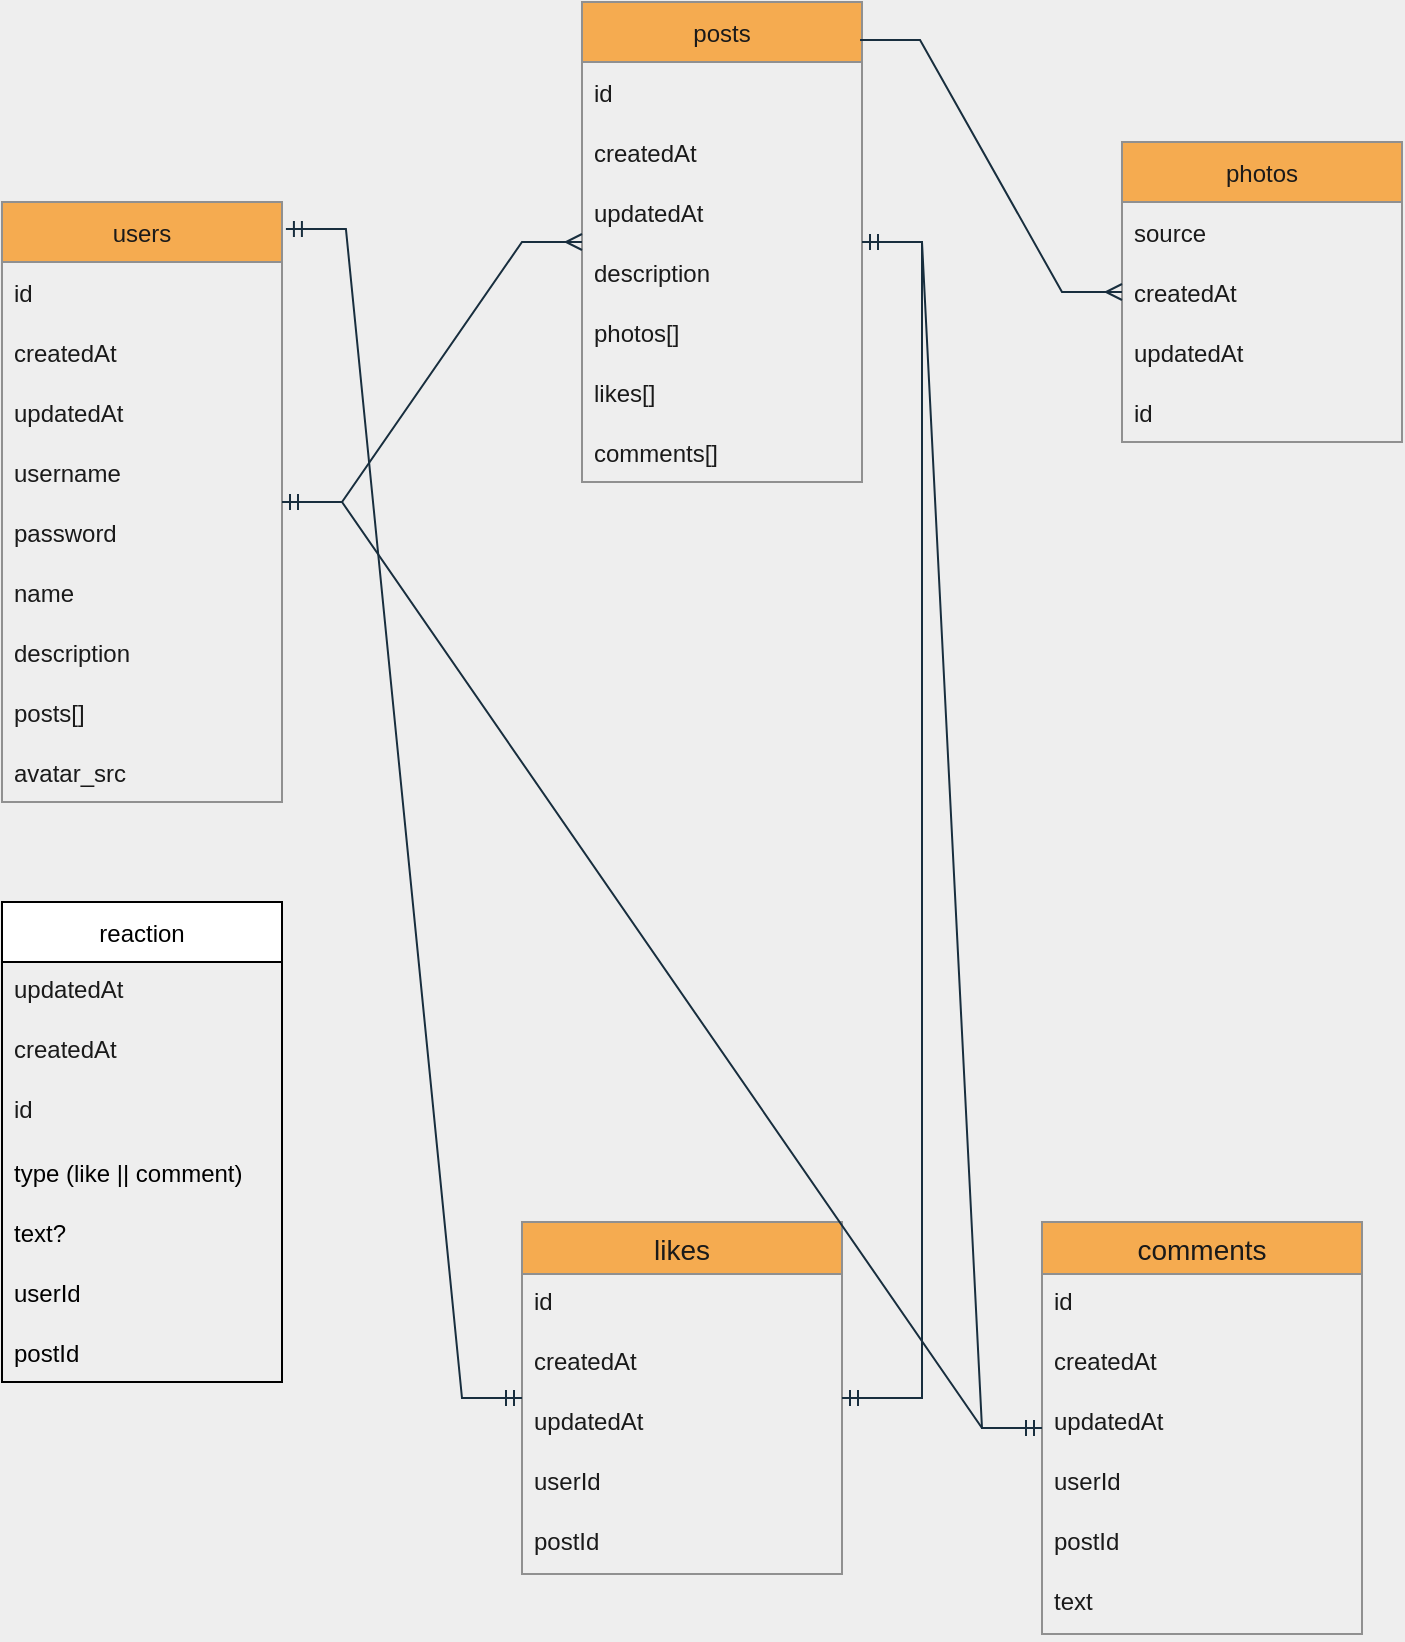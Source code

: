 <mxfile version="20.0.2" type="device"><diagram id="XSpPJZZev7P2pNYowEhM" name="Page-1"><mxGraphModel dx="1422" dy="757" grid="1" gridSize="10" guides="1" tooltips="1" connect="1" arrows="1" fold="1" page="1" pageScale="1" pageWidth="827" pageHeight="1169" background="#EEEEEE" math="0" shadow="0"><root><mxCell id="0"/><mxCell id="1" parent="0"/><mxCell id="GXcVKiYNcz16EQzBfq3T-1" value="users" style="swimlane;fontStyle=0;childLayout=stackLayout;horizontal=1;startSize=30;horizontalStack=0;resizeParent=1;resizeParentMax=0;resizeLast=0;collapsible=1;marginBottom=0;fillColor=#F5AB50;strokeColor=#909090;fontColor=#1A1A1A;" parent="1" vertex="1"><mxGeometry x="80" y="240" width="140" height="300" as="geometry"/></mxCell><mxCell id="GXcVKiYNcz16EQzBfq3T-2" value="id" style="text;strokeColor=none;fillColor=none;align=left;verticalAlign=middle;spacingLeft=4;spacingRight=4;overflow=hidden;points=[[0,0.5],[1,0.5]];portConstraint=eastwest;rotatable=0;fontColor=#1A1A1A;" parent="GXcVKiYNcz16EQzBfq3T-1" vertex="1"><mxGeometry y="30" width="140" height="30" as="geometry"/></mxCell><mxCell id="GXcVKiYNcz16EQzBfq3T-3" value="createdAt" style="text;strokeColor=none;fillColor=none;align=left;verticalAlign=middle;spacingLeft=4;spacingRight=4;overflow=hidden;points=[[0,0.5],[1,0.5]];portConstraint=eastwest;rotatable=0;fontColor=#1A1A1A;" parent="GXcVKiYNcz16EQzBfq3T-1" vertex="1"><mxGeometry y="60" width="140" height="30" as="geometry"/></mxCell><mxCell id="GXcVKiYNcz16EQzBfq3T-4" value="updatedAt" style="text;strokeColor=none;fillColor=none;align=left;verticalAlign=middle;spacingLeft=4;spacingRight=4;overflow=hidden;points=[[0,0.5],[1,0.5]];portConstraint=eastwest;rotatable=0;fontColor=#1A1A1A;" parent="GXcVKiYNcz16EQzBfq3T-1" vertex="1"><mxGeometry y="90" width="140" height="30" as="geometry"/></mxCell><mxCell id="GXcVKiYNcz16EQzBfq3T-5" value="username" style="text;strokeColor=none;fillColor=none;align=left;verticalAlign=middle;spacingLeft=4;spacingRight=4;overflow=hidden;points=[[0,0.5],[1,0.5]];portConstraint=eastwest;rotatable=0;fontColor=#1A1A1A;" parent="GXcVKiYNcz16EQzBfq3T-1" vertex="1"><mxGeometry y="120" width="140" height="30" as="geometry"/></mxCell><mxCell id="GXcVKiYNcz16EQzBfq3T-6" value="password" style="text;strokeColor=none;fillColor=none;align=left;verticalAlign=middle;spacingLeft=4;spacingRight=4;overflow=hidden;points=[[0,0.5],[1,0.5]];portConstraint=eastwest;rotatable=0;fontColor=#1A1A1A;" parent="GXcVKiYNcz16EQzBfq3T-1" vertex="1"><mxGeometry y="150" width="140" height="30" as="geometry"/></mxCell><mxCell id="GXcVKiYNcz16EQzBfq3T-7" value="name" style="text;strokeColor=none;fillColor=none;align=left;verticalAlign=middle;spacingLeft=4;spacingRight=4;overflow=hidden;points=[[0,0.5],[1,0.5]];portConstraint=eastwest;rotatable=0;fontColor=#1A1A1A;" parent="GXcVKiYNcz16EQzBfq3T-1" vertex="1"><mxGeometry y="180" width="140" height="30" as="geometry"/></mxCell><mxCell id="GXcVKiYNcz16EQzBfq3T-8" value="description" style="text;strokeColor=none;fillColor=none;align=left;verticalAlign=middle;spacingLeft=4;spacingRight=4;overflow=hidden;points=[[0,0.5],[1,0.5]];portConstraint=eastwest;rotatable=0;fontColor=#1A1A1A;" parent="GXcVKiYNcz16EQzBfq3T-1" vertex="1"><mxGeometry y="210" width="140" height="30" as="geometry"/></mxCell><mxCell id="GXcVKiYNcz16EQzBfq3T-10" value="posts[]" style="text;strokeColor=none;fillColor=none;align=left;verticalAlign=middle;spacingLeft=4;spacingRight=4;overflow=hidden;points=[[0,0.5],[1,0.5]];portConstraint=eastwest;rotatable=0;fontColor=#1A1A1A;" parent="GXcVKiYNcz16EQzBfq3T-1" vertex="1"><mxGeometry y="240" width="140" height="30" as="geometry"/></mxCell><mxCell id="GXcVKiYNcz16EQzBfq3T-17" value="avatar_src" style="text;strokeColor=none;fillColor=none;align=left;verticalAlign=middle;spacingLeft=4;spacingRight=4;overflow=hidden;points=[[0,0.5],[1,0.5]];portConstraint=eastwest;rotatable=0;fontColor=#1A1A1A;" parent="GXcVKiYNcz16EQzBfq3T-1" vertex="1"><mxGeometry y="270" width="140" height="30" as="geometry"/></mxCell><mxCell id="GXcVKiYNcz16EQzBfq3T-11" value="posts" style="swimlane;fontStyle=0;childLayout=stackLayout;horizontal=1;startSize=30;horizontalStack=0;resizeParent=1;resizeParentMax=0;resizeLast=0;collapsible=1;marginBottom=0;fillColor=#F5AB50;strokeColor=#909090;fontColor=#1A1A1A;" parent="1" vertex="1"><mxGeometry x="370" y="140" width="140" height="240" as="geometry"/></mxCell><mxCell id="GXcVKiYNcz16EQzBfq3T-15" value="id" style="text;strokeColor=none;fillColor=none;align=left;verticalAlign=middle;spacingLeft=4;spacingRight=4;overflow=hidden;points=[[0,0.5],[1,0.5]];portConstraint=eastwest;rotatable=0;fontColor=#1A1A1A;" parent="GXcVKiYNcz16EQzBfq3T-11" vertex="1"><mxGeometry y="30" width="140" height="30" as="geometry"/></mxCell><mxCell id="GXcVKiYNcz16EQzBfq3T-13" value="createdAt" style="text;strokeColor=none;fillColor=none;align=left;verticalAlign=middle;spacingLeft=4;spacingRight=4;overflow=hidden;points=[[0,0.5],[1,0.5]];portConstraint=eastwest;rotatable=0;fontColor=#1A1A1A;" parent="GXcVKiYNcz16EQzBfq3T-11" vertex="1"><mxGeometry y="60" width="140" height="30" as="geometry"/></mxCell><mxCell id="GXcVKiYNcz16EQzBfq3T-14" value="updatedAt" style="text;strokeColor=none;fillColor=none;align=left;verticalAlign=middle;spacingLeft=4;spacingRight=4;overflow=hidden;points=[[0,0.5],[1,0.5]];portConstraint=eastwest;rotatable=0;fontColor=#1A1A1A;" parent="GXcVKiYNcz16EQzBfq3T-11" vertex="1"><mxGeometry y="90" width="140" height="30" as="geometry"/></mxCell><mxCell id="GXcVKiYNcz16EQzBfq3T-16" value="description" style="text;strokeColor=none;fillColor=none;align=left;verticalAlign=middle;spacingLeft=4;spacingRight=4;overflow=hidden;points=[[0,0.5],[1,0.5]];portConstraint=eastwest;rotatable=0;fontColor=#1A1A1A;" parent="GXcVKiYNcz16EQzBfq3T-11" vertex="1"><mxGeometry y="120" width="140" height="30" as="geometry"/></mxCell><mxCell id="GXcVKiYNcz16EQzBfq3T-18" value="photos[]" style="text;strokeColor=none;fillColor=none;align=left;verticalAlign=middle;spacingLeft=4;spacingRight=4;overflow=hidden;points=[[0,0.5],[1,0.5]];portConstraint=eastwest;rotatable=0;fontColor=#1A1A1A;" parent="GXcVKiYNcz16EQzBfq3T-11" vertex="1"><mxGeometry y="150" width="140" height="30" as="geometry"/></mxCell><mxCell id="GXcVKiYNcz16EQzBfq3T-19" value="likes[]" style="text;strokeColor=none;fillColor=none;align=left;verticalAlign=middle;spacingLeft=4;spacingRight=4;overflow=hidden;points=[[0,0.5],[1,0.5]];portConstraint=eastwest;rotatable=0;fontColor=#1A1A1A;" parent="GXcVKiYNcz16EQzBfq3T-11" vertex="1"><mxGeometry y="180" width="140" height="30" as="geometry"/></mxCell><mxCell id="GXcVKiYNcz16EQzBfq3T-38" value="comments[]" style="text;strokeColor=none;fillColor=none;align=left;verticalAlign=middle;spacingLeft=4;spacingRight=4;overflow=hidden;points=[[0,0.5],[1,0.5]];portConstraint=eastwest;rotatable=0;fontColor=#1A1A1A;" parent="GXcVKiYNcz16EQzBfq3T-11" vertex="1"><mxGeometry y="210" width="140" height="30" as="geometry"/></mxCell><mxCell id="GXcVKiYNcz16EQzBfq3T-20" value="photos" style="swimlane;fontStyle=0;childLayout=stackLayout;horizontal=1;startSize=30;horizontalStack=0;resizeParent=1;resizeParentMax=0;resizeLast=0;collapsible=1;marginBottom=0;fillColor=#F5AB50;strokeColor=#909090;fontColor=#1A1A1A;" parent="1" vertex="1"><mxGeometry x="640" y="210" width="140" height="150" as="geometry"/></mxCell><mxCell id="GXcVKiYNcz16EQzBfq3T-21" value="source" style="text;strokeColor=none;fillColor=none;align=left;verticalAlign=middle;spacingLeft=4;spacingRight=4;overflow=hidden;points=[[0,0.5],[1,0.5]];portConstraint=eastwest;rotatable=0;fontColor=#1A1A1A;" parent="GXcVKiYNcz16EQzBfq3T-20" vertex="1"><mxGeometry y="30" width="140" height="30" as="geometry"/></mxCell><mxCell id="GXcVKiYNcz16EQzBfq3T-22" value="createdAt" style="text;strokeColor=none;fillColor=none;align=left;verticalAlign=middle;spacingLeft=4;spacingRight=4;overflow=hidden;points=[[0,0.5],[1,0.5]];portConstraint=eastwest;rotatable=0;fontColor=#1A1A1A;" parent="GXcVKiYNcz16EQzBfq3T-20" vertex="1"><mxGeometry y="60" width="140" height="30" as="geometry"/></mxCell><mxCell id="GXcVKiYNcz16EQzBfq3T-23" value="updatedAt" style="text;strokeColor=none;fillColor=none;align=left;verticalAlign=middle;spacingLeft=4;spacingRight=4;overflow=hidden;points=[[0,0.5],[1,0.5]];portConstraint=eastwest;rotatable=0;fontColor=#1A1A1A;" parent="GXcVKiYNcz16EQzBfq3T-20" vertex="1"><mxGeometry y="90" width="140" height="30" as="geometry"/></mxCell><mxCell id="GXcVKiYNcz16EQzBfq3T-24" value="id" style="text;strokeColor=none;fillColor=none;align=left;verticalAlign=middle;spacingLeft=4;spacingRight=4;overflow=hidden;points=[[0,0.5],[1,0.5]];portConstraint=eastwest;rotatable=0;fontColor=#1A1A1A;" parent="GXcVKiYNcz16EQzBfq3T-20" vertex="1"><mxGeometry y="120" width="140" height="30" as="geometry"/></mxCell><mxCell id="GXcVKiYNcz16EQzBfq3T-29" value="" style="edgeStyle=entityRelationEdgeStyle;fontSize=12;html=1;endArrow=ERmany;rounded=0;exitX=0.993;exitY=0.079;exitDx=0;exitDy=0;exitPerimeter=0;labelBackgroundColor=#EEEEEE;strokeColor=#182E3E;fontColor=#1A1A1A;" parent="1" source="GXcVKiYNcz16EQzBfq3T-11" target="GXcVKiYNcz16EQzBfq3T-20" edge="1"><mxGeometry width="100" height="100" relative="1" as="geometry"><mxPoint x="360" y="440" as="sourcePoint"/><mxPoint x="460" y="340" as="targetPoint"/></mxGeometry></mxCell><mxCell id="GXcVKiYNcz16EQzBfq3T-30" value="likes" style="swimlane;fontStyle=0;childLayout=stackLayout;horizontal=1;startSize=26;horizontalStack=0;resizeParent=1;resizeParentMax=0;resizeLast=0;collapsible=1;marginBottom=0;align=center;fontSize=14;fillColor=#F5AB50;strokeColor=#909090;fontColor=#1A1A1A;" parent="1" vertex="1"><mxGeometry x="340" y="750" width="160" height="176" as="geometry"/></mxCell><mxCell id="GXcVKiYNcz16EQzBfq3T-31" value="id" style="text;strokeColor=none;fillColor=none;spacingLeft=4;spacingRight=4;overflow=hidden;rotatable=0;points=[[0,0.5],[1,0.5]];portConstraint=eastwest;fontSize=12;fontColor=#1A1A1A;" parent="GXcVKiYNcz16EQzBfq3T-30" vertex="1"><mxGeometry y="26" width="160" height="30" as="geometry"/></mxCell><mxCell id="GXcVKiYNcz16EQzBfq3T-32" value="createdAt" style="text;strokeColor=none;fillColor=none;spacingLeft=4;spacingRight=4;overflow=hidden;rotatable=0;points=[[0,0.5],[1,0.5]];portConstraint=eastwest;fontSize=12;fontColor=#1A1A1A;" parent="GXcVKiYNcz16EQzBfq3T-30" vertex="1"><mxGeometry y="56" width="160" height="30" as="geometry"/></mxCell><mxCell id="GXcVKiYNcz16EQzBfq3T-33" value="updatedAt" style="text;strokeColor=none;fillColor=none;spacingLeft=4;spacingRight=4;overflow=hidden;rotatable=0;points=[[0,0.5],[1,0.5]];portConstraint=eastwest;fontSize=12;fontColor=#1A1A1A;" parent="GXcVKiYNcz16EQzBfq3T-30" vertex="1"><mxGeometry y="86" width="160" height="30" as="geometry"/></mxCell><mxCell id="GXcVKiYNcz16EQzBfq3T-34" value="userId" style="text;strokeColor=none;fillColor=none;spacingLeft=4;spacingRight=4;overflow=hidden;rotatable=0;points=[[0,0.5],[1,0.5]];portConstraint=eastwest;fontSize=12;fontColor=#1A1A1A;" parent="GXcVKiYNcz16EQzBfq3T-30" vertex="1"><mxGeometry y="116" width="160" height="30" as="geometry"/></mxCell><mxCell id="GXcVKiYNcz16EQzBfq3T-35" value="postId" style="text;strokeColor=none;fillColor=none;spacingLeft=4;spacingRight=4;overflow=hidden;rotatable=0;points=[[0,0.5],[1,0.5]];portConstraint=eastwest;fontSize=12;fontColor=#1A1A1A;" parent="GXcVKiYNcz16EQzBfq3T-30" vertex="1"><mxGeometry y="146" width="160" height="30" as="geometry"/></mxCell><mxCell id="GXcVKiYNcz16EQzBfq3T-36" value="" style="edgeStyle=entityRelationEdgeStyle;fontSize=12;html=1;endArrow=ERmandOne;startArrow=ERmandOne;rounded=0;labelBackgroundColor=#EEEEEE;strokeColor=#182E3E;fontColor=#1A1A1A;" parent="1" source="GXcVKiYNcz16EQzBfq3T-11" target="GXcVKiYNcz16EQzBfq3T-30" edge="1"><mxGeometry width="100" height="100" relative="1" as="geometry"><mxPoint x="360" y="440" as="sourcePoint"/><mxPoint x="460" y="340" as="targetPoint"/></mxGeometry></mxCell><mxCell id="GXcVKiYNcz16EQzBfq3T-37" value="" style="edgeStyle=entityRelationEdgeStyle;fontSize=12;html=1;endArrow=ERmandOne;startArrow=ERmandOne;rounded=0;exitX=1.014;exitY=0.045;exitDx=0;exitDy=0;exitPerimeter=0;labelBackgroundColor=#EEEEEE;strokeColor=#182E3E;fontColor=#1A1A1A;" parent="1" source="GXcVKiYNcz16EQzBfq3T-1" target="GXcVKiYNcz16EQzBfq3T-30" edge="1"><mxGeometry width="100" height="100" relative="1" as="geometry"><mxPoint x="360" y="540" as="sourcePoint"/><mxPoint x="460" y="440" as="targetPoint"/></mxGeometry></mxCell><mxCell id="GXcVKiYNcz16EQzBfq3T-39" value="comments" style="swimlane;fontStyle=0;childLayout=stackLayout;horizontal=1;startSize=26;horizontalStack=0;resizeParent=1;resizeParentMax=0;resizeLast=0;collapsible=1;marginBottom=0;align=center;fontSize=14;fillColor=#F5AB50;strokeColor=#909090;fontColor=#1A1A1A;" parent="1" vertex="1"><mxGeometry x="600" y="750" width="160" height="206" as="geometry"/></mxCell><mxCell id="GXcVKiYNcz16EQzBfq3T-40" value="id" style="text;strokeColor=none;fillColor=none;spacingLeft=4;spacingRight=4;overflow=hidden;rotatable=0;points=[[0,0.5],[1,0.5]];portConstraint=eastwest;fontSize=12;fontColor=#1A1A1A;" parent="GXcVKiYNcz16EQzBfq3T-39" vertex="1"><mxGeometry y="26" width="160" height="30" as="geometry"/></mxCell><mxCell id="GXcVKiYNcz16EQzBfq3T-41" value="createdAt" style="text;strokeColor=none;fillColor=none;spacingLeft=4;spacingRight=4;overflow=hidden;rotatable=0;points=[[0,0.5],[1,0.5]];portConstraint=eastwest;fontSize=12;fontColor=#1A1A1A;" parent="GXcVKiYNcz16EQzBfq3T-39" vertex="1"><mxGeometry y="56" width="160" height="30" as="geometry"/></mxCell><mxCell id="GXcVKiYNcz16EQzBfq3T-42" value="updatedAt" style="text;strokeColor=none;fillColor=none;spacingLeft=4;spacingRight=4;overflow=hidden;rotatable=0;points=[[0,0.5],[1,0.5]];portConstraint=eastwest;fontSize=12;fontColor=#1A1A1A;" parent="GXcVKiYNcz16EQzBfq3T-39" vertex="1"><mxGeometry y="86" width="160" height="30" as="geometry"/></mxCell><mxCell id="GXcVKiYNcz16EQzBfq3T-43" value="userId" style="text;strokeColor=none;fillColor=none;spacingLeft=4;spacingRight=4;overflow=hidden;rotatable=0;points=[[0,0.5],[1,0.5]];portConstraint=eastwest;fontSize=12;fontColor=#1A1A1A;" parent="GXcVKiYNcz16EQzBfq3T-39" vertex="1"><mxGeometry y="116" width="160" height="30" as="geometry"/></mxCell><mxCell id="GXcVKiYNcz16EQzBfq3T-44" value="postId" style="text;strokeColor=none;fillColor=none;spacingLeft=4;spacingRight=4;overflow=hidden;rotatable=0;points=[[0,0.5],[1,0.5]];portConstraint=eastwest;fontSize=12;fontColor=#1A1A1A;" parent="GXcVKiYNcz16EQzBfq3T-39" vertex="1"><mxGeometry y="146" width="160" height="30" as="geometry"/></mxCell><mxCell id="GXcVKiYNcz16EQzBfq3T-45" value="text" style="text;strokeColor=none;fillColor=none;spacingLeft=4;spacingRight=4;overflow=hidden;rotatable=0;points=[[0,0.5],[1,0.5]];portConstraint=eastwest;fontSize=12;fontColor=#1A1A1A;" parent="GXcVKiYNcz16EQzBfq3T-39" vertex="1"><mxGeometry y="176" width="160" height="30" as="geometry"/></mxCell><mxCell id="GXcVKiYNcz16EQzBfq3T-46" value="" style="edgeStyle=entityRelationEdgeStyle;fontSize=12;html=1;endArrow=ERmandOne;startArrow=ERmandOne;rounded=0;labelBackgroundColor=#EEEEEE;strokeColor=#182E3E;fontColor=#1A1A1A;" parent="1" source="GXcVKiYNcz16EQzBfq3T-11" target="GXcVKiYNcz16EQzBfq3T-39" edge="1"><mxGeometry width="100" height="100" relative="1" as="geometry"><mxPoint x="90" y="890" as="sourcePoint"/><mxPoint x="190" y="790" as="targetPoint"/></mxGeometry></mxCell><mxCell id="GXcVKiYNcz16EQzBfq3T-47" value="" style="edgeStyle=entityRelationEdgeStyle;fontSize=12;html=1;endArrow=ERmandOne;startArrow=ERmandOne;rounded=0;labelBackgroundColor=#EEEEEE;strokeColor=#182E3E;fontColor=#1A1A1A;" parent="1" source="GXcVKiYNcz16EQzBfq3T-1" target="GXcVKiYNcz16EQzBfq3T-39" edge="1"><mxGeometry width="100" height="100" relative="1" as="geometry"><mxPoint x="40" y="870" as="sourcePoint"/><mxPoint x="140" y="770" as="targetPoint"/></mxGeometry></mxCell><mxCell id="GXcVKiYNcz16EQzBfq3T-48" value="" style="edgeStyle=entityRelationEdgeStyle;fontSize=12;html=1;endArrow=ERmany;rounded=0;labelBackgroundColor=#EEEEEE;strokeColor=#182E3E;fontColor=#1A1A1A;" parent="1" source="GXcVKiYNcz16EQzBfq3T-1" target="GXcVKiYNcz16EQzBfq3T-11" edge="1"><mxGeometry width="100" height="100" relative="1" as="geometry"><mxPoint x="170" y="180" as="sourcePoint"/><mxPoint x="270" y="80" as="targetPoint"/></mxGeometry></mxCell><mxCell id="dWy1Ulca0zZEPap1orn0-1" value="reaction" style="swimlane;fontStyle=0;childLayout=stackLayout;horizontal=1;startSize=30;horizontalStack=0;resizeParent=1;resizeParentMax=0;resizeLast=0;collapsible=1;marginBottom=0;" parent="1" vertex="1"><mxGeometry x="80" y="590" width="140" height="240" as="geometry"/></mxCell><mxCell id="dWy1Ulca0zZEPap1orn0-7" value="updatedAt" style="text;strokeColor=none;fillColor=none;spacingLeft=4;spacingRight=4;overflow=hidden;rotatable=0;points=[[0,0.5],[1,0.5]];portConstraint=eastwest;fontSize=12;fontColor=#1A1A1A;" parent="dWy1Ulca0zZEPap1orn0-1" vertex="1"><mxGeometry y="30" width="140" height="30" as="geometry"/></mxCell><mxCell id="dWy1Ulca0zZEPap1orn0-6" value="createdAt" style="text;strokeColor=none;fillColor=none;spacingLeft=4;spacingRight=4;overflow=hidden;rotatable=0;points=[[0,0.5],[1,0.5]];portConstraint=eastwest;fontSize=12;fontColor=#1A1A1A;" parent="dWy1Ulca0zZEPap1orn0-1" vertex="1"><mxGeometry y="60" width="140" height="30" as="geometry"/></mxCell><mxCell id="dWy1Ulca0zZEPap1orn0-5" value="id" style="text;strokeColor=none;fillColor=none;spacingLeft=4;spacingRight=4;overflow=hidden;rotatable=0;points=[[0,0.5],[1,0.5]];portConstraint=eastwest;fontSize=12;fontColor=#1A1A1A;" parent="dWy1Ulca0zZEPap1orn0-1" vertex="1"><mxGeometry y="90" width="140" height="30" as="geometry"/></mxCell><mxCell id="dWy1Ulca0zZEPap1orn0-2" value="type (like || comment)" style="text;strokeColor=none;fillColor=none;align=left;verticalAlign=middle;spacingLeft=4;spacingRight=4;overflow=hidden;points=[[0,0.5],[1,0.5]];portConstraint=eastwest;rotatable=0;" parent="dWy1Ulca0zZEPap1orn0-1" vertex="1"><mxGeometry y="120" width="140" height="30" as="geometry"/></mxCell><mxCell id="dWy1Ulca0zZEPap1orn0-3" value="text?" style="text;strokeColor=none;fillColor=none;align=left;verticalAlign=middle;spacingLeft=4;spacingRight=4;overflow=hidden;points=[[0,0.5],[1,0.5]];portConstraint=eastwest;rotatable=0;" parent="dWy1Ulca0zZEPap1orn0-1" vertex="1"><mxGeometry y="150" width="140" height="30" as="geometry"/></mxCell><mxCell id="dWy1Ulca0zZEPap1orn0-4" value="userId" style="text;strokeColor=none;fillColor=none;align=left;verticalAlign=middle;spacingLeft=4;spacingRight=4;overflow=hidden;points=[[0,0.5],[1,0.5]];portConstraint=eastwest;rotatable=0;" parent="dWy1Ulca0zZEPap1orn0-1" vertex="1"><mxGeometry y="180" width="140" height="30" as="geometry"/></mxCell><mxCell id="dWy1Ulca0zZEPap1orn0-8" value="postId" style="text;strokeColor=none;fillColor=none;align=left;verticalAlign=middle;spacingLeft=4;spacingRight=4;overflow=hidden;points=[[0,0.5],[1,0.5]];portConstraint=eastwest;rotatable=0;" parent="dWy1Ulca0zZEPap1orn0-1" vertex="1"><mxGeometry y="210" width="140" height="30" as="geometry"/></mxCell></root></mxGraphModel></diagram></mxfile>